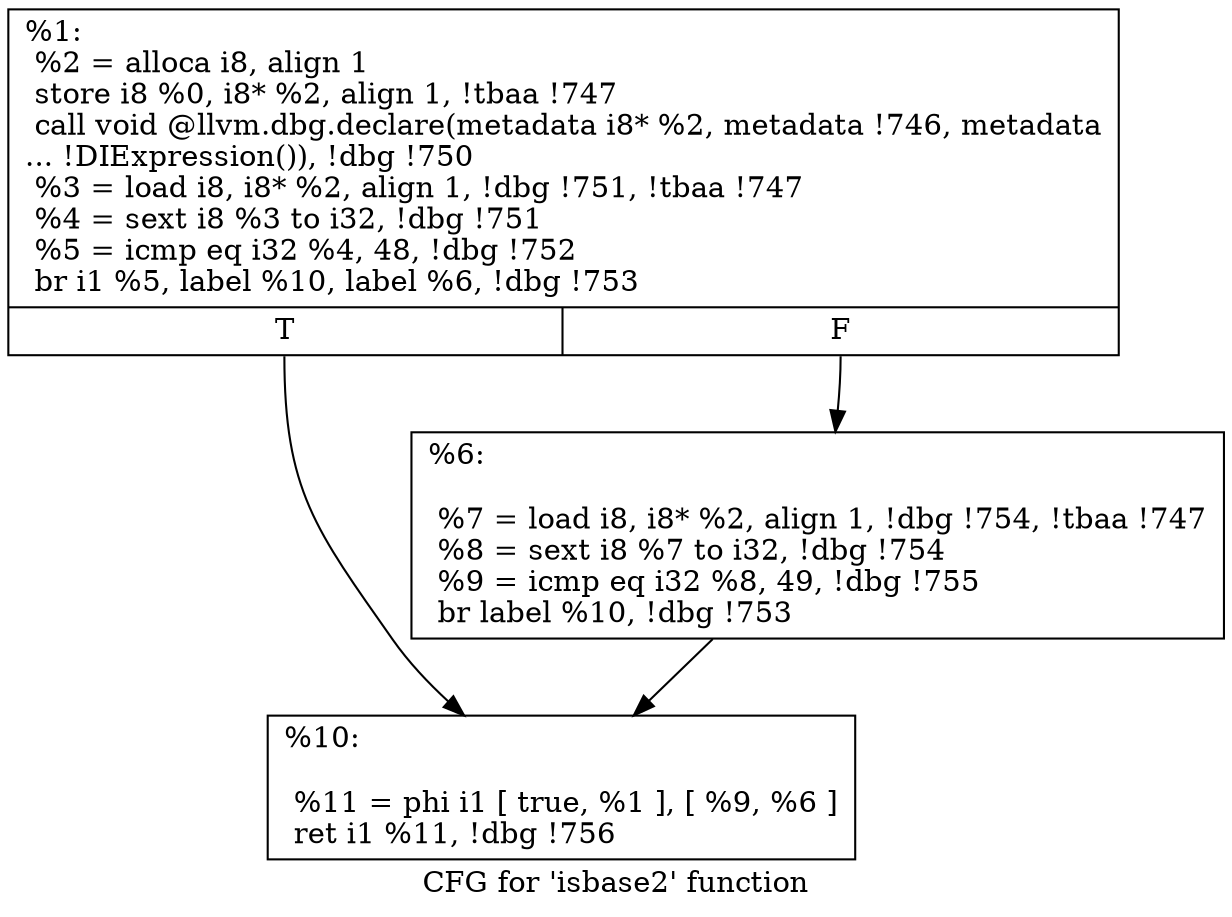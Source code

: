 digraph "CFG for 'isbase2' function" {
	label="CFG for 'isbase2' function";

	Node0xd52870 [shape=record,label="{%1:\l  %2 = alloca i8, align 1\l  store i8 %0, i8* %2, align 1, !tbaa !747\l  call void @llvm.dbg.declare(metadata i8* %2, metadata !746, metadata\l... !DIExpression()), !dbg !750\l  %3 = load i8, i8* %2, align 1, !dbg !751, !tbaa !747\l  %4 = sext i8 %3 to i32, !dbg !751\l  %5 = icmp eq i32 %4, 48, !dbg !752\l  br i1 %5, label %10, label %6, !dbg !753\l|{<s0>T|<s1>F}}"];
	Node0xd52870:s0 -> Node0xd52e00;
	Node0xd52870:s1 -> Node0xd52db0;
	Node0xd52db0 [shape=record,label="{%6:\l\l  %7 = load i8, i8* %2, align 1, !dbg !754, !tbaa !747\l  %8 = sext i8 %7 to i32, !dbg !754\l  %9 = icmp eq i32 %8, 49, !dbg !755\l  br label %10, !dbg !753\l}"];
	Node0xd52db0 -> Node0xd52e00;
	Node0xd52e00 [shape=record,label="{%10:\l\l  %11 = phi i1 [ true, %1 ], [ %9, %6 ]\l  ret i1 %11, !dbg !756\l}"];
}

